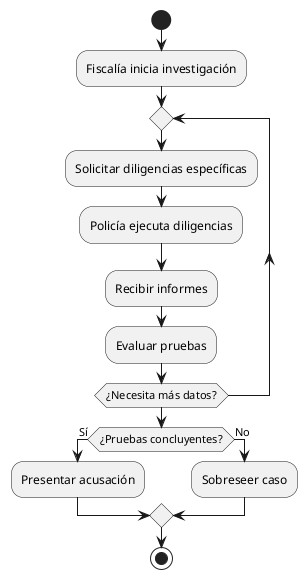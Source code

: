 @startuml
start
:Fiscalía inicia investigación;
repeat
  :Solicitar diligencias específicas;
  :Policía ejecuta diligencias;
  :Recibir informes;
  :Evaluar pruebas;
repeat while (¿Necesita más datos?)
if (¿Pruebas concluyentes?) then (Sí)
  :Presentar acusación;
else (No)
  :Sobreseer caso;
endif
stop
@enduml